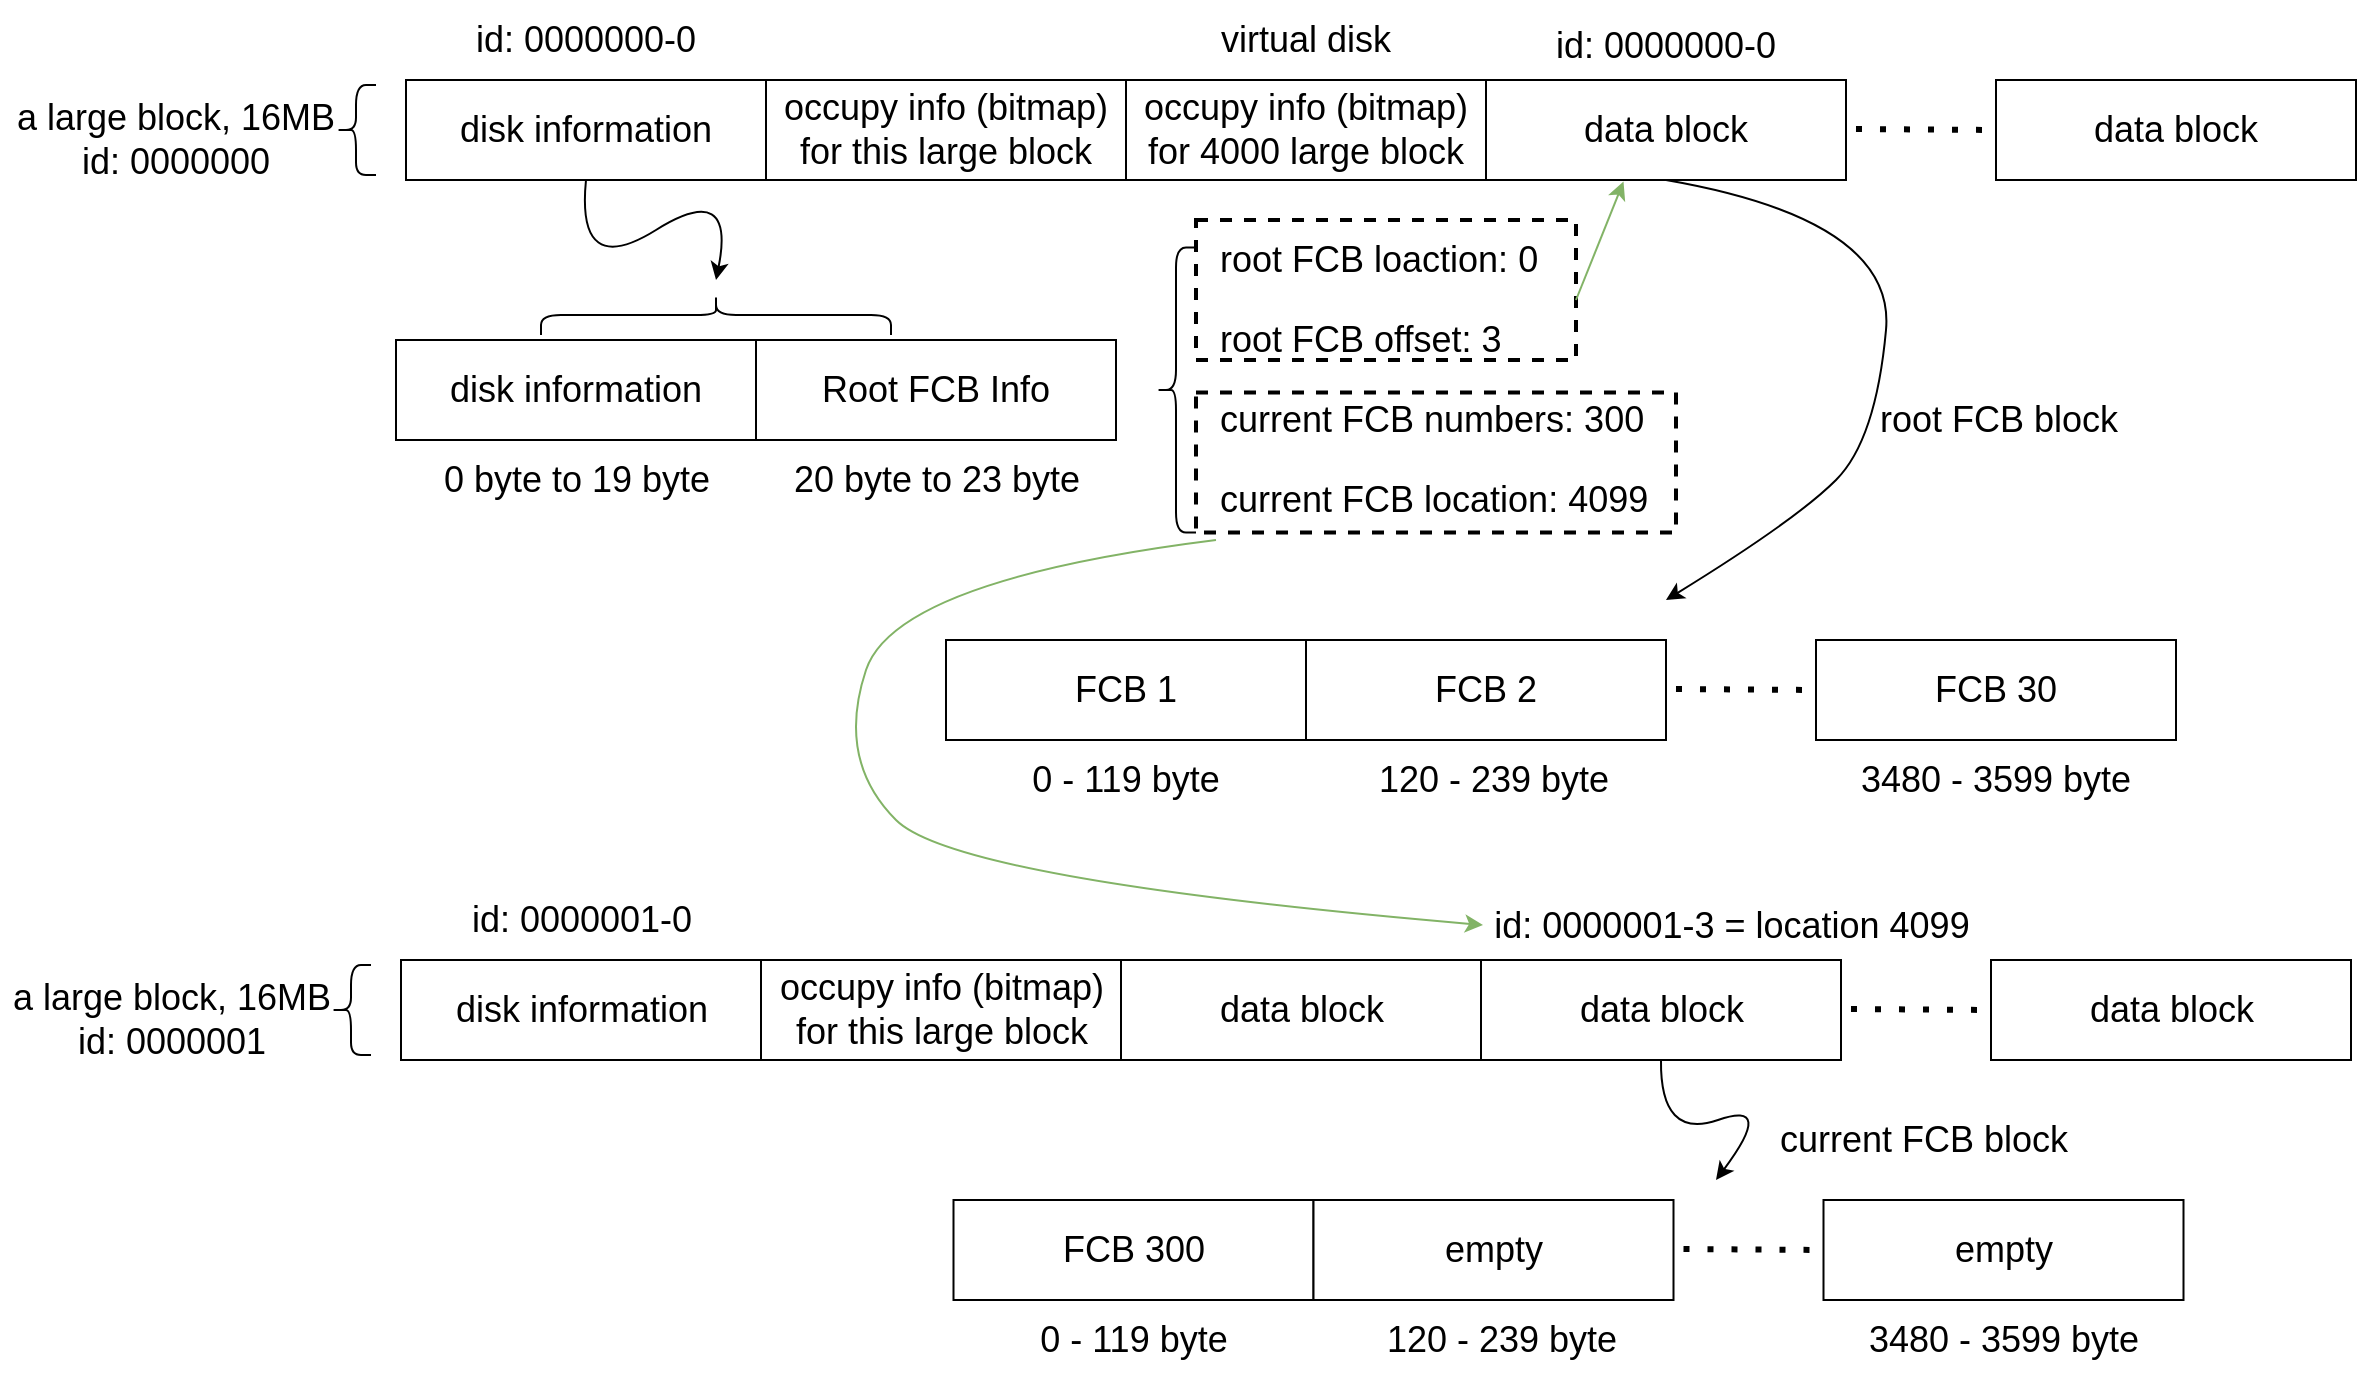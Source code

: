 <mxfile version="14.5.1" type="device"><diagram id="VIyy_qwOXKdAa240XxmY" name="第 1 页"><mxGraphModel dx="2048" dy="761" grid="1" gridSize="10" guides="1" tooltips="1" connect="1" arrows="1" fold="1" page="1" pageScale="1" pageWidth="827" pageHeight="1169" math="0" shadow="0"><root><mxCell id="0"/><mxCell id="1" parent="0"/><mxCell id="SnJ5pc-Z5HUOT6HX3Wib-57" value="" style="rounded=0;whiteSpace=wrap;html=1;align=left;dashed=1;strokeWidth=2;fillColor=none;" vertex="1" parent="1"><mxGeometry x="550" y="316.25" width="240" height="70" as="geometry"/></mxCell><mxCell id="SnJ5pc-Z5HUOT6HX3Wib-32" value="" style="rounded=0;whiteSpace=wrap;html=1;align=left;dashed=1;strokeWidth=2;fillColor=none;" vertex="1" parent="1"><mxGeometry x="550" y="230" width="190" height="70" as="geometry"/></mxCell><mxCell id="SnJ5pc-Z5HUOT6HX3Wib-1" value="&lt;font style=&quot;font-size: 18px&quot;&gt;disk information&lt;/font&gt;" style="rounded=0;whiteSpace=wrap;html=1;" vertex="1" parent="1"><mxGeometry x="155" y="160" width="180" height="50" as="geometry"/></mxCell><mxCell id="SnJ5pc-Z5HUOT6HX3Wib-3" value="&lt;font style=&quot;font-size: 18px&quot;&gt;occupy info (bitmap)&lt;br&gt;for this large block&lt;br&gt;&lt;/font&gt;" style="rounded=0;whiteSpace=wrap;html=1;" vertex="1" parent="1"><mxGeometry x="335" y="160" width="180" height="50" as="geometry"/></mxCell><mxCell id="SnJ5pc-Z5HUOT6HX3Wib-5" value="&lt;font style=&quot;font-size: 18px&quot;&gt;a large block, 16MB&lt;br&gt;id: 0000000&lt;/font&gt;" style="text;html=1;strokeColor=none;fillColor=none;align=center;verticalAlign=middle;whiteSpace=wrap;rounded=0;" vertex="1" parent="1"><mxGeometry x="-45" y="170" width="170" height="40" as="geometry"/></mxCell><mxCell id="SnJ5pc-Z5HUOT6HX3Wib-6" value="" style="shape=curlyBracket;whiteSpace=wrap;html=1;rounded=1;rotation=0;size=0.5;" vertex="1" parent="1"><mxGeometry x="120" y="162.5" width="20" height="45" as="geometry"/></mxCell><mxCell id="SnJ5pc-Z5HUOT6HX3Wib-7" value="&lt;font style=&quot;font-size: 18px&quot;&gt;occupy info (bitmap)&lt;br&gt;for 4000 large block&lt;br&gt;&lt;/font&gt;" style="rounded=0;whiteSpace=wrap;html=1;" vertex="1" parent="1"><mxGeometry x="515" y="160" width="180" height="50" as="geometry"/></mxCell><mxCell id="SnJ5pc-Z5HUOT6HX3Wib-8" value="&lt;font style=&quot;font-size: 18px&quot;&gt;id: 0000000-0&lt;/font&gt;" style="text;html=1;strokeColor=none;fillColor=none;align=center;verticalAlign=middle;whiteSpace=wrap;rounded=0;" vertex="1" parent="1"><mxGeometry x="155" y="120" width="180" height="40" as="geometry"/></mxCell><mxCell id="SnJ5pc-Z5HUOT6HX3Wib-11" value="&lt;font style=&quot;font-size: 18px&quot;&gt;data block&lt;br&gt;&lt;/font&gt;" style="rounded=0;whiteSpace=wrap;html=1;" vertex="1" parent="1"><mxGeometry x="695" y="160" width="180" height="50" as="geometry"/></mxCell><mxCell id="SnJ5pc-Z5HUOT6HX3Wib-13" value="" style="endArrow=none;dashed=1;html=1;dashPattern=1 3;strokeWidth=3;" edge="1" parent="1"><mxGeometry width="50" height="50" relative="1" as="geometry"><mxPoint x="880" y="184.5" as="sourcePoint"/><mxPoint x="950" y="185" as="targetPoint"/></mxGeometry></mxCell><mxCell id="SnJ5pc-Z5HUOT6HX3Wib-14" value="&lt;font style=&quot;font-size: 18px&quot;&gt;data block&lt;br&gt;&lt;/font&gt;" style="rounded=0;whiteSpace=wrap;html=1;" vertex="1" parent="1"><mxGeometry x="950" y="160" width="180" height="50" as="geometry"/></mxCell><mxCell id="SnJ5pc-Z5HUOT6HX3Wib-17" value="&lt;font style=&quot;font-size: 18px&quot;&gt;virtual disk&lt;br&gt;&lt;/font&gt;" style="text;html=1;strokeColor=none;fillColor=none;align=center;verticalAlign=middle;whiteSpace=wrap;rounded=0;" vertex="1" parent="1"><mxGeometry x="520" y="120" width="170" height="40" as="geometry"/></mxCell><mxCell id="SnJ5pc-Z5HUOT6HX3Wib-18" value="" style="curved=1;endArrow=classic;html=1;exitX=0.5;exitY=1;exitDx=0;exitDy=0;" edge="1" parent="1" source="SnJ5pc-Z5HUOT6HX3Wib-1"><mxGeometry width="50" height="50" relative="1" as="geometry"><mxPoint x="220" y="360" as="sourcePoint"/><mxPoint x="310" y="260" as="targetPoint"/><Array as="points"><mxPoint x="240" y="260"/><mxPoint x="320" y="210"/></Array></mxGeometry></mxCell><mxCell id="SnJ5pc-Z5HUOT6HX3Wib-19" value="&lt;font style=&quot;font-size: 18px&quot;&gt;disk information&lt;/font&gt;" style="rounded=0;whiteSpace=wrap;html=1;" vertex="1" parent="1"><mxGeometry x="150" y="290" width="180" height="50" as="geometry"/></mxCell><mxCell id="SnJ5pc-Z5HUOT6HX3Wib-20" value="&lt;font style=&quot;font-size: 18px&quot;&gt;0 byte to 19 byte&lt;/font&gt;" style="text;html=1;strokeColor=none;fillColor=none;align=center;verticalAlign=middle;whiteSpace=wrap;rounded=0;" vertex="1" parent="1"><mxGeometry x="167.5" y="340" width="145" height="40" as="geometry"/></mxCell><mxCell id="SnJ5pc-Z5HUOT6HX3Wib-21" value="&lt;font style=&quot;font-size: 18px&quot;&gt;Root FCB Info&lt;/font&gt;" style="rounded=0;whiteSpace=wrap;html=1;" vertex="1" parent="1"><mxGeometry x="330" y="290" width="180" height="50" as="geometry"/></mxCell><mxCell id="SnJ5pc-Z5HUOT6HX3Wib-23" value="" style="shape=curlyBracket;whiteSpace=wrap;html=1;rounded=1;rotation=90;size=0.5;" vertex="1" parent="1"><mxGeometry x="300" y="190" width="20" height="175" as="geometry"/></mxCell><mxCell id="SnJ5pc-Z5HUOT6HX3Wib-24" value="&lt;font style=&quot;font-size: 18px&quot;&gt;20 byte to 23 byte&lt;/font&gt;" style="text;html=1;strokeColor=none;fillColor=none;align=center;verticalAlign=middle;whiteSpace=wrap;rounded=0;" vertex="1" parent="1"><mxGeometry x="338.75" y="340" width="162.5" height="40" as="geometry"/></mxCell><mxCell id="SnJ5pc-Z5HUOT6HX3Wib-25" value="" style="shape=curlyBracket;whiteSpace=wrap;html=1;rounded=1;rotation=0;size=0.5;" vertex="1" parent="1"><mxGeometry x="530" y="243.75" width="20" height="142.5" as="geometry"/></mxCell><mxCell id="SnJ5pc-Z5HUOT6HX3Wib-26" value="&lt;font style=&quot;font-size: 18px&quot;&gt;root FCB loaction: 0&lt;/font&gt;" style="text;html=1;strokeColor=none;fillColor=none;align=left;verticalAlign=middle;whiteSpace=wrap;rounded=0;" vertex="1" parent="1"><mxGeometry x="560" y="230" width="190" height="40" as="geometry"/></mxCell><mxCell id="SnJ5pc-Z5HUOT6HX3Wib-27" value="&lt;font style=&quot;font-size: 18px&quot;&gt;root FCB offset: 3&lt;/font&gt;" style="text;html=1;strokeColor=none;fillColor=none;align=left;verticalAlign=middle;whiteSpace=wrap;rounded=0;" vertex="1" parent="1"><mxGeometry x="560" y="270" width="162.5" height="40" as="geometry"/></mxCell><mxCell id="SnJ5pc-Z5HUOT6HX3Wib-28" value="&lt;font style=&quot;font-size: 18px&quot;&gt;current FCB numbers: 300&lt;/font&gt;" style="text;html=1;strokeColor=none;fillColor=none;align=left;verticalAlign=middle;whiteSpace=wrap;rounded=0;" vertex="1" parent="1"><mxGeometry x="560" y="310" width="220" height="40" as="geometry"/></mxCell><mxCell id="SnJ5pc-Z5HUOT6HX3Wib-29" value="&lt;font style=&quot;font-size: 18px&quot;&gt;current FCB location: 4099&lt;/font&gt;" style="text;html=1;strokeColor=none;fillColor=none;align=left;verticalAlign=middle;whiteSpace=wrap;rounded=0;" vertex="1" parent="1"><mxGeometry x="560" y="350" width="280" height="40" as="geometry"/></mxCell><mxCell id="SnJ5pc-Z5HUOT6HX3Wib-30" value="&lt;font style=&quot;font-size: 18px&quot;&gt;root FCB block&lt;/font&gt;" style="text;html=1;strokeColor=none;fillColor=none;align=left;verticalAlign=middle;whiteSpace=wrap;rounded=0;" vertex="1" parent="1"><mxGeometry x="890" y="310" width="162.5" height="40" as="geometry"/></mxCell><mxCell id="SnJ5pc-Z5HUOT6HX3Wib-31" value="" style="curved=1;endArrow=classic;html=1;exitX=0.5;exitY=1;exitDx=0;exitDy=0;" edge="1" parent="1" source="SnJ5pc-Z5HUOT6HX3Wib-11"><mxGeometry width="50" height="50" relative="1" as="geometry"><mxPoint x="895" y="270" as="sourcePoint"/><mxPoint x="785" y="420" as="targetPoint"/><Array as="points"><mxPoint x="900" y="230"/><mxPoint x="890" y="340"/><mxPoint x="850" y="380"/></Array></mxGeometry></mxCell><mxCell id="SnJ5pc-Z5HUOT6HX3Wib-33" value="" style="endArrow=classic;html=1;entryX=0.382;entryY=1.016;entryDx=0;entryDy=0;entryPerimeter=0;fillColor=#d5e8d4;strokeColor=#82b366;" edge="1" parent="1" target="SnJ5pc-Z5HUOT6HX3Wib-11"><mxGeometry width="50" height="50" relative="1" as="geometry"><mxPoint x="740" y="270" as="sourcePoint"/><mxPoint x="790" y="220" as="targetPoint"/></mxGeometry></mxCell><mxCell id="SnJ5pc-Z5HUOT6HX3Wib-34" value="&lt;font style=&quot;font-size: 18px&quot;&gt;id: 0000000-0&lt;/font&gt;" style="text;html=1;strokeColor=none;fillColor=none;align=center;verticalAlign=middle;whiteSpace=wrap;rounded=0;" vertex="1" parent="1"><mxGeometry x="695" y="122.5" width="180" height="40" as="geometry"/></mxCell><mxCell id="SnJ5pc-Z5HUOT6HX3Wib-36" value="&lt;font style=&quot;font-size: 18px&quot;&gt;FCB 1&lt;br&gt;&lt;/font&gt;" style="rounded=0;whiteSpace=wrap;html=1;" vertex="1" parent="1"><mxGeometry x="425" y="440" width="180" height="50" as="geometry"/></mxCell><mxCell id="SnJ5pc-Z5HUOT6HX3Wib-38" value="&lt;font style=&quot;font-size: 18px&quot;&gt;FCB 2&lt;br&gt;&lt;/font&gt;" style="rounded=0;whiteSpace=wrap;html=1;" vertex="1" parent="1"><mxGeometry x="605" y="440" width="180" height="50" as="geometry"/></mxCell><mxCell id="SnJ5pc-Z5HUOT6HX3Wib-40" value="" style="endArrow=none;dashed=1;html=1;dashPattern=1 3;strokeWidth=3;" edge="1" parent="1"><mxGeometry width="50" height="50" relative="1" as="geometry"><mxPoint x="790" y="464.5" as="sourcePoint"/><mxPoint x="860" y="465" as="targetPoint"/></mxGeometry></mxCell><mxCell id="SnJ5pc-Z5HUOT6HX3Wib-41" value="&lt;font style=&quot;font-size: 18px&quot;&gt;FCB 30&lt;br&gt;&lt;/font&gt;" style="rounded=0;whiteSpace=wrap;html=1;" vertex="1" parent="1"><mxGeometry x="860" y="440" width="180" height="50" as="geometry"/></mxCell><mxCell id="SnJ5pc-Z5HUOT6HX3Wib-43" value="&lt;font style=&quot;font-size: 18px&quot;&gt;0 - 119 byte&lt;/font&gt;" style="text;html=1;strokeColor=none;fillColor=none;align=center;verticalAlign=middle;whiteSpace=wrap;rounded=0;" vertex="1" parent="1"><mxGeometry x="421.25" y="490" width="187.5" height="40" as="geometry"/></mxCell><mxCell id="SnJ5pc-Z5HUOT6HX3Wib-44" value="&lt;font style=&quot;font-size: 18px&quot;&gt;120 - 239 byte&lt;/font&gt;" style="text;html=1;strokeColor=none;fillColor=none;align=center;verticalAlign=middle;whiteSpace=wrap;rounded=0;" vertex="1" parent="1"><mxGeometry x="605" y="490" width="187.5" height="40" as="geometry"/></mxCell><mxCell id="SnJ5pc-Z5HUOT6HX3Wib-45" value="&lt;font style=&quot;font-size: 18px&quot;&gt;3480 - 3599 byte&lt;/font&gt;" style="text;html=1;strokeColor=none;fillColor=none;align=center;verticalAlign=middle;whiteSpace=wrap;rounded=0;" vertex="1" parent="1"><mxGeometry x="856.25" y="490" width="187.5" height="40" as="geometry"/></mxCell><mxCell id="SnJ5pc-Z5HUOT6HX3Wib-46" value="&lt;font style=&quot;font-size: 18px&quot;&gt;disk information&lt;/font&gt;" style="rounded=0;whiteSpace=wrap;html=1;" vertex="1" parent="1"><mxGeometry x="152.5" y="600" width="180" height="50" as="geometry"/></mxCell><mxCell id="SnJ5pc-Z5HUOT6HX3Wib-47" value="&lt;font style=&quot;font-size: 18px&quot;&gt;occupy info (bitmap)&lt;br&gt;for this large block&lt;br&gt;&lt;/font&gt;" style="rounded=0;whiteSpace=wrap;html=1;" vertex="1" parent="1"><mxGeometry x="332.5" y="600" width="180" height="50" as="geometry"/></mxCell><mxCell id="SnJ5pc-Z5HUOT6HX3Wib-48" value="&lt;font style=&quot;font-size: 18px&quot;&gt;a large block, 16MB&lt;br&gt;id: 0000001&lt;/font&gt;" style="text;html=1;strokeColor=none;fillColor=none;align=center;verticalAlign=middle;whiteSpace=wrap;rounded=0;" vertex="1" parent="1"><mxGeometry x="-47.5" y="610" width="170" height="40" as="geometry"/></mxCell><mxCell id="SnJ5pc-Z5HUOT6HX3Wib-49" value="" style="shape=curlyBracket;whiteSpace=wrap;html=1;rounded=1;rotation=0;size=0.5;" vertex="1" parent="1"><mxGeometry x="117.5" y="602.5" width="20" height="45" as="geometry"/></mxCell><mxCell id="SnJ5pc-Z5HUOT6HX3Wib-50" value="&lt;font style=&quot;font-size: 18px&quot;&gt;data block&lt;br&gt;&lt;/font&gt;" style="rounded=0;whiteSpace=wrap;html=1;" vertex="1" parent="1"><mxGeometry x="512.5" y="600" width="180" height="50" as="geometry"/></mxCell><mxCell id="SnJ5pc-Z5HUOT6HX3Wib-51" value="&lt;font style=&quot;font-size: 18px&quot;&gt;id: 0000001-0&lt;/font&gt;" style="text;html=1;strokeColor=none;fillColor=none;align=center;verticalAlign=middle;whiteSpace=wrap;rounded=0;" vertex="1" parent="1"><mxGeometry x="152.5" y="560" width="180" height="40" as="geometry"/></mxCell><mxCell id="SnJ5pc-Z5HUOT6HX3Wib-52" value="&lt;font style=&quot;font-size: 18px&quot;&gt;data block&lt;br&gt;&lt;/font&gt;" style="rounded=0;whiteSpace=wrap;html=1;" vertex="1" parent="1"><mxGeometry x="692.5" y="600" width="180" height="50" as="geometry"/></mxCell><mxCell id="SnJ5pc-Z5HUOT6HX3Wib-53" value="" style="endArrow=none;dashed=1;html=1;dashPattern=1 3;strokeWidth=3;" edge="1" parent="1"><mxGeometry width="50" height="50" relative="1" as="geometry"><mxPoint x="877.5" y="624.5" as="sourcePoint"/><mxPoint x="947.5" y="625" as="targetPoint"/></mxGeometry></mxCell><mxCell id="SnJ5pc-Z5HUOT6HX3Wib-54" value="&lt;font style=&quot;font-size: 18px&quot;&gt;data block&lt;br&gt;&lt;/font&gt;" style="rounded=0;whiteSpace=wrap;html=1;" vertex="1" parent="1"><mxGeometry x="947.5" y="600" width="180" height="50" as="geometry"/></mxCell><mxCell id="SnJ5pc-Z5HUOT6HX3Wib-56" value="&lt;font style=&quot;font-size: 18px&quot;&gt;id: 0000001-3 = location 4099&lt;/font&gt;" style="text;html=1;strokeColor=none;fillColor=none;align=center;verticalAlign=middle;whiteSpace=wrap;rounded=0;" vertex="1" parent="1"><mxGeometry x="693.5" y="562.5" width="247.5" height="40" as="geometry"/></mxCell><mxCell id="SnJ5pc-Z5HUOT6HX3Wib-59" value="" style="curved=1;endArrow=classic;html=1;exitX=0;exitY=1;exitDx=0;exitDy=0;entryX=0;entryY=0.5;entryDx=0;entryDy=0;fillColor=#d5e8d4;strokeColor=#82b366;" edge="1" parent="1" source="SnJ5pc-Z5HUOT6HX3Wib-29" target="SnJ5pc-Z5HUOT6HX3Wib-56"><mxGeometry width="50" height="50" relative="1" as="geometry"><mxPoint x="263.75" y="450" as="sourcePoint"/><mxPoint x="328.75" y="500" as="targetPoint"/><Array as="points"><mxPoint x="400" y="410"/><mxPoint x="370" y="500"/><mxPoint x="430" y="560"/></Array></mxGeometry></mxCell><mxCell id="SnJ5pc-Z5HUOT6HX3Wib-60" value="&lt;font style=&quot;font-size: 18px&quot;&gt;FCB 300&lt;br&gt;&lt;/font&gt;" style="rounded=0;whiteSpace=wrap;html=1;" vertex="1" parent="1"><mxGeometry x="428.75" y="720" width="180" height="50" as="geometry"/></mxCell><mxCell id="SnJ5pc-Z5HUOT6HX3Wib-61" value="&lt;font style=&quot;font-size: 18px&quot;&gt;empty&lt;br&gt;&lt;/font&gt;" style="rounded=0;whiteSpace=wrap;html=1;" vertex="1" parent="1"><mxGeometry x="608.75" y="720" width="180" height="50" as="geometry"/></mxCell><mxCell id="SnJ5pc-Z5HUOT6HX3Wib-62" value="" style="endArrow=none;dashed=1;html=1;dashPattern=1 3;strokeWidth=3;" edge="1" parent="1"><mxGeometry width="50" height="50" relative="1" as="geometry"><mxPoint x="793.75" y="744.5" as="sourcePoint"/><mxPoint x="863.75" y="745" as="targetPoint"/></mxGeometry></mxCell><mxCell id="SnJ5pc-Z5HUOT6HX3Wib-63" value="&lt;font style=&quot;font-size: 18px&quot;&gt;empty&lt;br&gt;&lt;/font&gt;" style="rounded=0;whiteSpace=wrap;html=1;" vertex="1" parent="1"><mxGeometry x="863.75" y="720" width="180" height="50" as="geometry"/></mxCell><mxCell id="SnJ5pc-Z5HUOT6HX3Wib-64" value="&lt;font style=&quot;font-size: 18px&quot;&gt;0 - 119 byte&lt;/font&gt;" style="text;html=1;strokeColor=none;fillColor=none;align=center;verticalAlign=middle;whiteSpace=wrap;rounded=0;" vertex="1" parent="1"><mxGeometry x="425" y="770" width="187.5" height="40" as="geometry"/></mxCell><mxCell id="SnJ5pc-Z5HUOT6HX3Wib-65" value="&lt;font style=&quot;font-size: 18px&quot;&gt;120 - 239 byte&lt;/font&gt;" style="text;html=1;strokeColor=none;fillColor=none;align=center;verticalAlign=middle;whiteSpace=wrap;rounded=0;" vertex="1" parent="1"><mxGeometry x="608.75" y="770" width="187.5" height="40" as="geometry"/></mxCell><mxCell id="SnJ5pc-Z5HUOT6HX3Wib-66" value="&lt;font style=&quot;font-size: 18px&quot;&gt;3480 - 3599 byte&lt;/font&gt;" style="text;html=1;strokeColor=none;fillColor=none;align=center;verticalAlign=middle;whiteSpace=wrap;rounded=0;" vertex="1" parent="1"><mxGeometry x="860" y="770" width="187.5" height="40" as="geometry"/></mxCell><mxCell id="SnJ5pc-Z5HUOT6HX3Wib-67" value="" style="curved=1;endArrow=classic;html=1;exitX=0.5;exitY=1;exitDx=0;exitDy=0;" edge="1" parent="1" source="SnJ5pc-Z5HUOT6HX3Wib-52"><mxGeometry width="50" height="50" relative="1" as="geometry"><mxPoint x="765" y="670" as="sourcePoint"/><mxPoint x="810" y="710" as="targetPoint"/><Array as="points"><mxPoint x="782" y="690"/><mxPoint x="840" y="670"/></Array></mxGeometry></mxCell><mxCell id="SnJ5pc-Z5HUOT6HX3Wib-68" value="&lt;font style=&quot;font-size: 18px&quot;&gt;current FCB block&lt;/font&gt;" style="text;html=1;strokeColor=none;fillColor=none;align=left;verticalAlign=middle;whiteSpace=wrap;rounded=0;" vertex="1" parent="1"><mxGeometry x="840" y="670" width="162.5" height="40" as="geometry"/></mxCell></root></mxGraphModel></diagram></mxfile>
